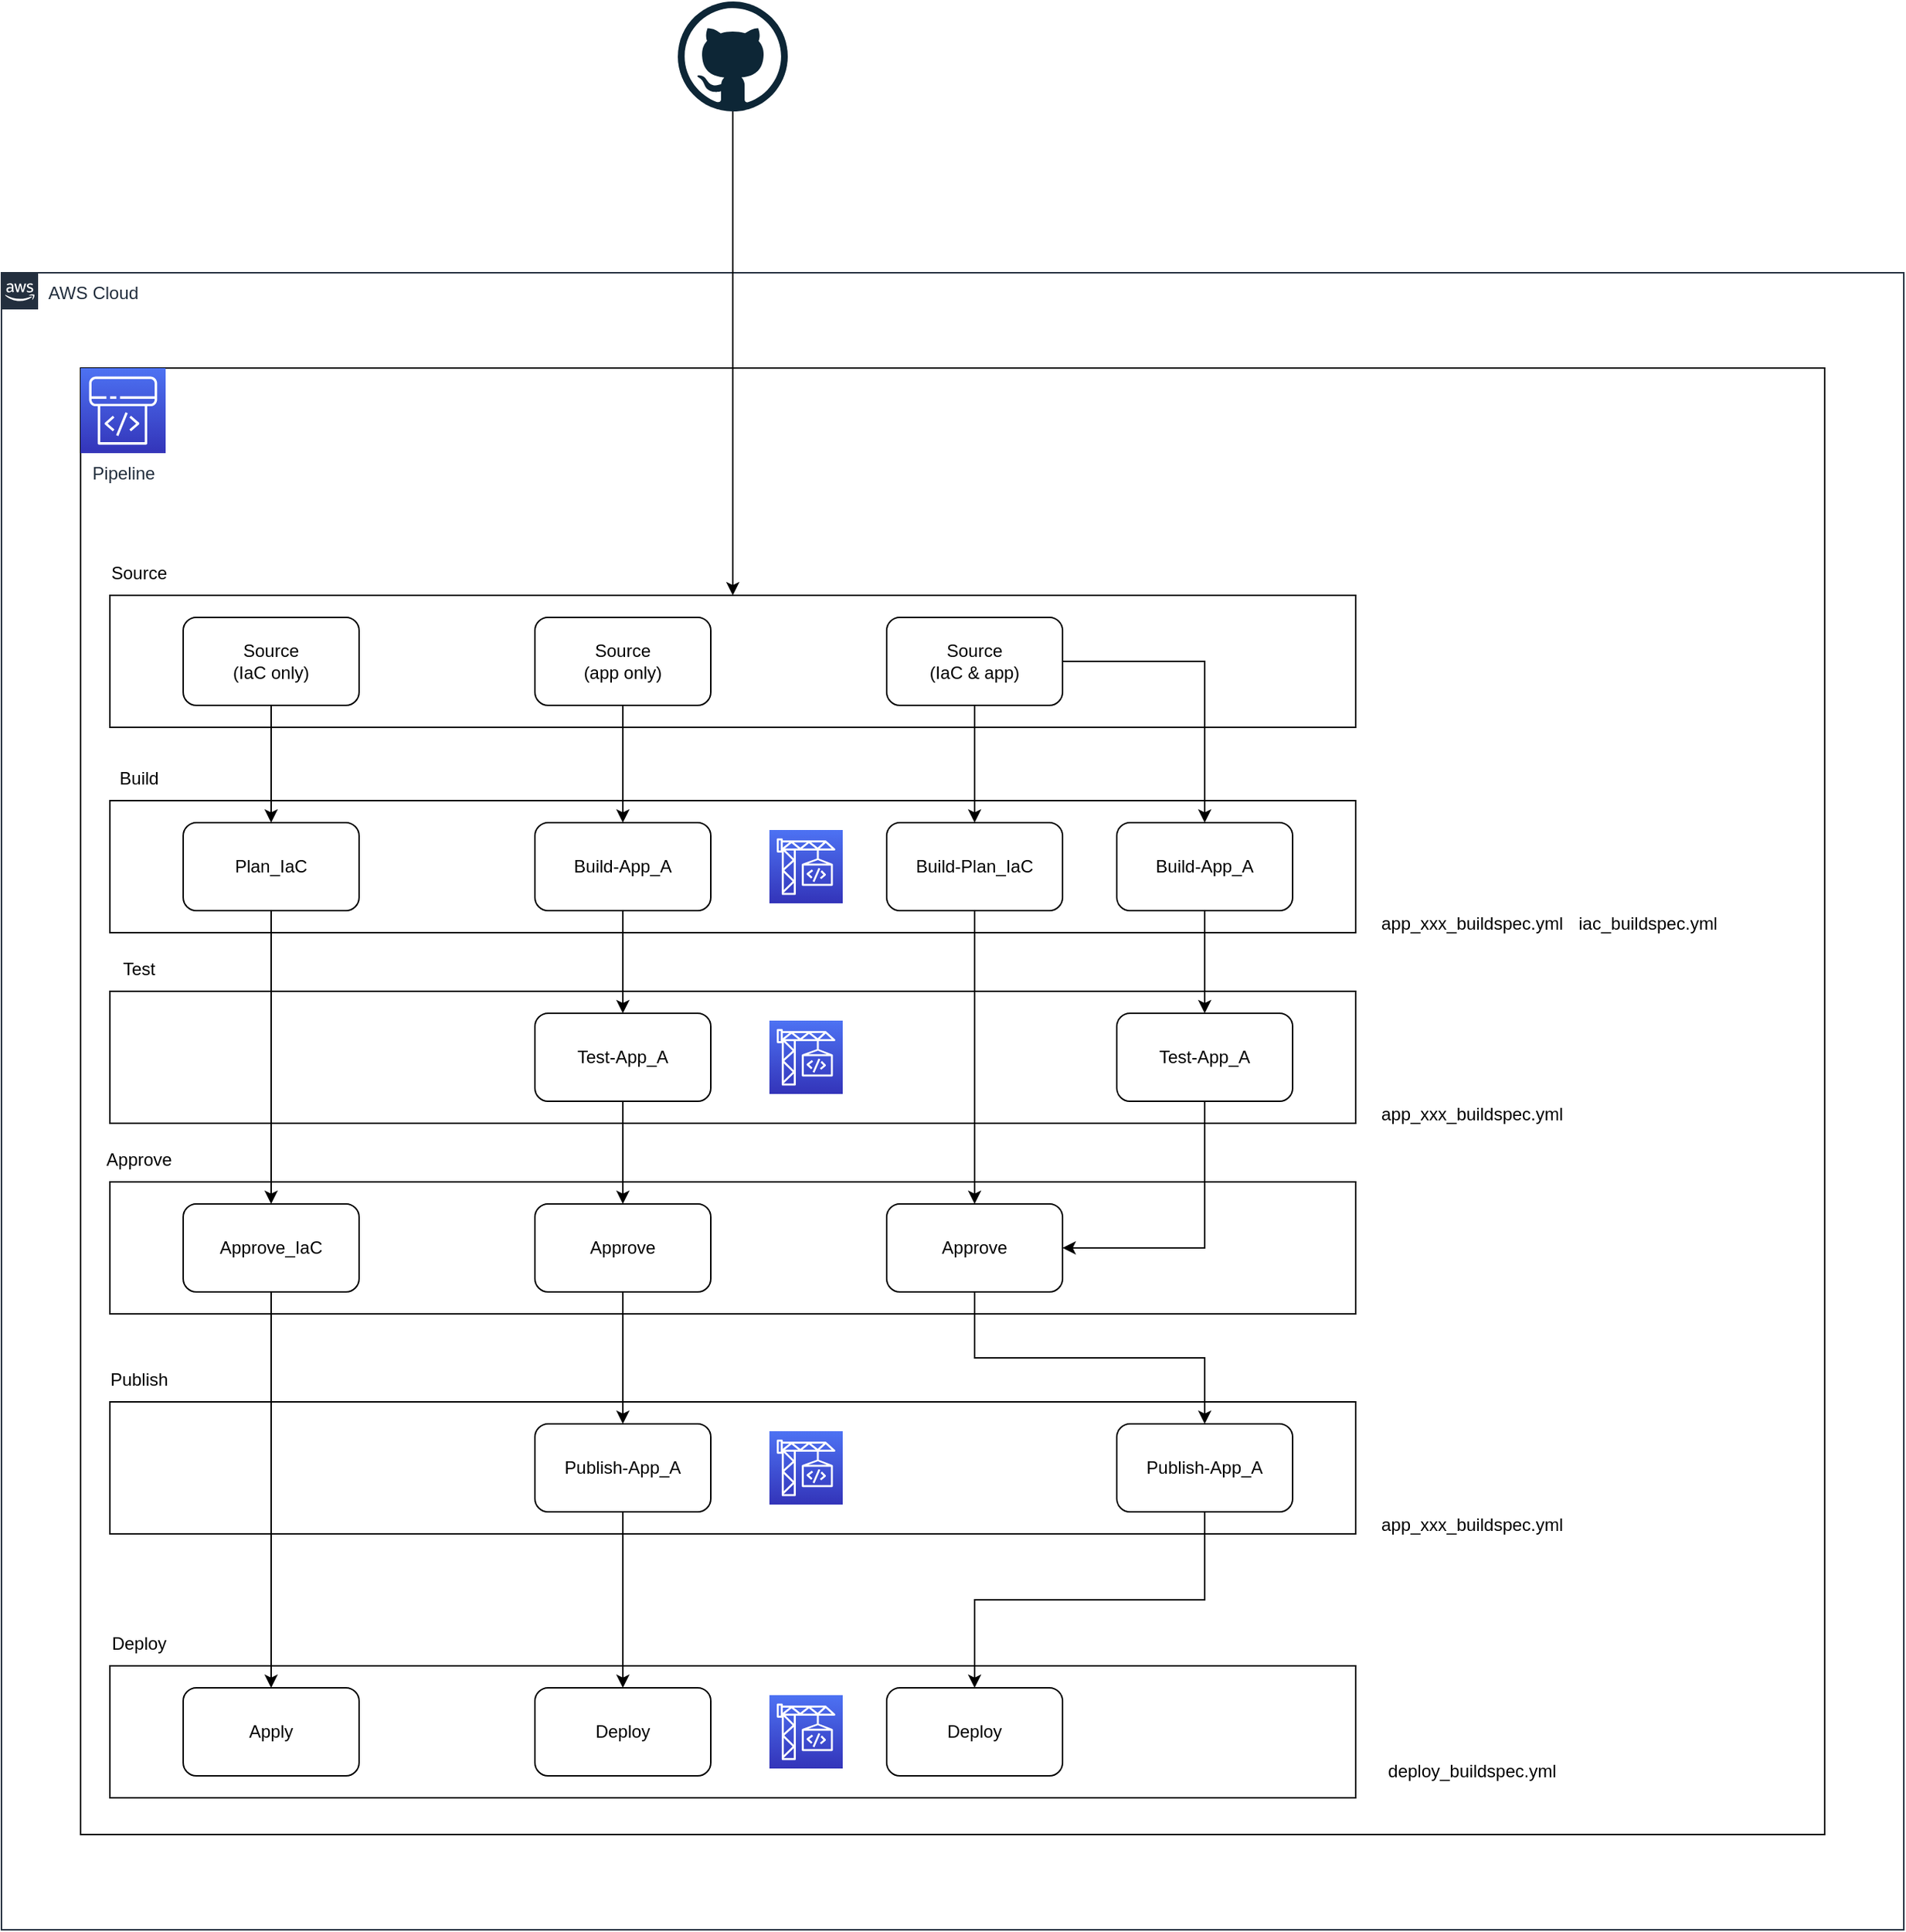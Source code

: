 <mxfile version="15.2.9" type="device"><diagram id="YN-yNRwpOjClVf3Y9HRf" name="Page-1"><mxGraphModel dx="1577" dy="1971" grid="1" gridSize="10" guides="1" tooltips="1" connect="1" arrows="1" fold="1" page="1" pageScale="1" pageWidth="827" pageHeight="1169" math="0" shadow="0"><root><mxCell id="0"/><mxCell id="1" parent="0"/><mxCell id="qMvtm7Gb8aIoG8KeGs15-87" value="AWS Cloud" style="points=[[0,0],[0.25,0],[0.5,0],[0.75,0],[1,0],[1,0.25],[1,0.5],[1,0.75],[1,1],[0.75,1],[0.5,1],[0.25,1],[0,1],[0,0.75],[0,0.5],[0,0.25]];outlineConnect=0;gradientColor=none;html=1;whiteSpace=wrap;fontSize=12;fontStyle=0;shape=mxgraph.aws4.group;grIcon=mxgraph.aws4.group_aws_cloud_alt;strokeColor=#232F3E;fillColor=none;verticalAlign=top;align=left;spacingLeft=30;fontColor=#232F3E;dashed=0;" parent="1" vertex="1"><mxGeometry x="66" y="-155" width="1298" height="1130" as="geometry"/></mxCell><mxCell id="qMvtm7Gb8aIoG8KeGs15-86" value="" style="rounded=0;whiteSpace=wrap;html=1;fillColor=none;" parent="1" vertex="1"><mxGeometry x="120" y="-90" width="1190" height="1000" as="geometry"/></mxCell><mxCell id="qMvtm7Gb8aIoG8KeGs15-67" value="" style="rounded=0;whiteSpace=wrap;html=1;fillColor=none;" parent="1" vertex="1"><mxGeometry x="140" y="615" width="850" height="90" as="geometry"/></mxCell><mxCell id="qMvtm7Gb8aIoG8KeGs15-38" value="" style="rounded=0;whiteSpace=wrap;html=1;fillColor=none;" parent="1" vertex="1"><mxGeometry x="140" y="205" width="850" height="90" as="geometry"/></mxCell><mxCell id="qMvtm7Gb8aIoG8KeGs15-41" value="" style="rounded=0;whiteSpace=wrap;html=1;fillColor=none;" parent="1" vertex="1"><mxGeometry x="140" y="335" width="850" height="90" as="geometry"/></mxCell><mxCell id="qMvtm7Gb8aIoG8KeGs15-44" value="" style="rounded=0;whiteSpace=wrap;html=1;fillColor=none;" parent="1" vertex="1"><mxGeometry x="140" y="465" width="850" height="90" as="geometry"/></mxCell><mxCell id="qMvtm7Gb8aIoG8KeGs15-46" value="" style="rounded=0;whiteSpace=wrap;html=1;fillColor=none;" parent="1" vertex="1"><mxGeometry x="140" y="795" width="850" height="90" as="geometry"/></mxCell><mxCell id="qMvtm7Gb8aIoG8KeGs15-4" value="" style="edgeStyle=orthogonalEdgeStyle;rounded=0;orthogonalLoop=1;jettySize=auto;html=1;" parent="1" source="qMvtm7Gb8aIoG8KeGs15-1" target="qMvtm7Gb8aIoG8KeGs15-3" edge="1"><mxGeometry relative="1" as="geometry"/></mxCell><mxCell id="qMvtm7Gb8aIoG8KeGs15-1" value="&lt;div&gt;Source&lt;/div&gt;&lt;div&gt;(IaC only)&lt;br&gt;&lt;/div&gt;" style="rounded=1;whiteSpace=wrap;html=1;" parent="1" vertex="1"><mxGeometry x="190" y="80" width="120" height="60" as="geometry"/></mxCell><mxCell id="qMvtm7Gb8aIoG8KeGs15-6" value="" style="edgeStyle=orthogonalEdgeStyle;rounded=0;orthogonalLoop=1;jettySize=auto;html=1;" parent="1" source="qMvtm7Gb8aIoG8KeGs15-3" target="qMvtm7Gb8aIoG8KeGs15-5" edge="1"><mxGeometry relative="1" as="geometry"/></mxCell><mxCell id="qMvtm7Gb8aIoG8KeGs15-3" value="Plan_IaC" style="rounded=1;whiteSpace=wrap;html=1;" parent="1" vertex="1"><mxGeometry x="190" y="220" width="120" height="60" as="geometry"/></mxCell><mxCell id="qMvtm7Gb8aIoG8KeGs15-8" value="" style="edgeStyle=orthogonalEdgeStyle;rounded=0;orthogonalLoop=1;jettySize=auto;html=1;" parent="1" source="qMvtm7Gb8aIoG8KeGs15-5" target="qMvtm7Gb8aIoG8KeGs15-7" edge="1"><mxGeometry relative="1" as="geometry"/></mxCell><mxCell id="qMvtm7Gb8aIoG8KeGs15-5" value="Approve_IaC" style="rounded=1;whiteSpace=wrap;html=1;" parent="1" vertex="1"><mxGeometry x="190" y="480" width="120" height="60" as="geometry"/></mxCell><mxCell id="qMvtm7Gb8aIoG8KeGs15-7" value="Apply" style="rounded=1;whiteSpace=wrap;html=1;" parent="1" vertex="1"><mxGeometry x="190" y="810" width="120" height="60" as="geometry"/></mxCell><mxCell id="qMvtm7Gb8aIoG8KeGs15-10" value="" style="edgeStyle=orthogonalEdgeStyle;rounded=0;orthogonalLoop=1;jettySize=auto;html=1;" parent="1" source="qMvtm7Gb8aIoG8KeGs15-11" target="qMvtm7Gb8aIoG8KeGs15-13" edge="1"><mxGeometry relative="1" as="geometry"/></mxCell><mxCell id="qMvtm7Gb8aIoG8KeGs15-11" value="&lt;div&gt;Source&lt;/div&gt;&lt;div&gt;(app only)&lt;br&gt;&lt;/div&gt;" style="rounded=1;whiteSpace=wrap;html=1;" parent="1" vertex="1"><mxGeometry x="430" y="80" width="120" height="60" as="geometry"/></mxCell><mxCell id="qMvtm7Gb8aIoG8KeGs15-18" value="" style="edgeStyle=orthogonalEdgeStyle;rounded=0;orthogonalLoop=1;jettySize=auto;html=1;" parent="1" source="qMvtm7Gb8aIoG8KeGs15-13" target="qMvtm7Gb8aIoG8KeGs15-17" edge="1"><mxGeometry relative="1" as="geometry"/></mxCell><mxCell id="qMvtm7Gb8aIoG8KeGs15-13" value="Build-App_A" style="rounded=1;whiteSpace=wrap;html=1;" parent="1" vertex="1"><mxGeometry x="430" y="220" width="120" height="60" as="geometry"/></mxCell><mxCell id="qMvtm7Gb8aIoG8KeGs15-60" value="" style="edgeStyle=orthogonalEdgeStyle;rounded=0;orthogonalLoop=1;jettySize=auto;html=1;" parent="1" source="qMvtm7Gb8aIoG8KeGs15-15" target="qMvtm7Gb8aIoG8KeGs15-59" edge="1"><mxGeometry relative="1" as="geometry"/></mxCell><mxCell id="qMvtm7Gb8aIoG8KeGs15-15" value="Approve" style="rounded=1;whiteSpace=wrap;html=1;" parent="1" vertex="1"><mxGeometry x="430" y="480" width="120" height="60" as="geometry"/></mxCell><mxCell id="qMvtm7Gb8aIoG8KeGs15-16" value="Deploy" style="rounded=1;whiteSpace=wrap;html=1;" parent="1" vertex="1"><mxGeometry x="430" y="810" width="120" height="60" as="geometry"/></mxCell><mxCell id="qMvtm7Gb8aIoG8KeGs15-19" value="" style="edgeStyle=orthogonalEdgeStyle;rounded=0;orthogonalLoop=1;jettySize=auto;html=1;" parent="1" source="qMvtm7Gb8aIoG8KeGs15-17" target="qMvtm7Gb8aIoG8KeGs15-15" edge="1"><mxGeometry relative="1" as="geometry"/></mxCell><mxCell id="qMvtm7Gb8aIoG8KeGs15-17" value="Test-App_A" style="rounded=1;whiteSpace=wrap;html=1;" parent="1" vertex="1"><mxGeometry x="430" y="350" width="120" height="60" as="geometry"/></mxCell><mxCell id="qMvtm7Gb8aIoG8KeGs15-51" style="edgeStyle=orthogonalEdgeStyle;rounded=0;orthogonalLoop=1;jettySize=auto;html=1;exitX=1;exitY=0.5;exitDx=0;exitDy=0;" parent="1" source="qMvtm7Gb8aIoG8KeGs15-21" target="qMvtm7Gb8aIoG8KeGs15-29" edge="1"><mxGeometry relative="1" as="geometry"/></mxCell><mxCell id="qMvtm7Gb8aIoG8KeGs15-53" style="edgeStyle=orthogonalEdgeStyle;rounded=0;orthogonalLoop=1;jettySize=auto;html=1;" parent="1" source="qMvtm7Gb8aIoG8KeGs15-21" target="qMvtm7Gb8aIoG8KeGs15-23" edge="1"><mxGeometry relative="1" as="geometry"/></mxCell><mxCell id="qMvtm7Gb8aIoG8KeGs15-21" value="&lt;div&gt;Source&lt;/div&gt;&lt;div&gt;(IaC &amp;amp; app)&lt;br&gt;&lt;/div&gt;" style="rounded=1;whiteSpace=wrap;html=1;" parent="1" vertex="1"><mxGeometry x="670" y="80" width="120" height="60" as="geometry"/></mxCell><mxCell id="qMvtm7Gb8aIoG8KeGs15-37" style="edgeStyle=orthogonalEdgeStyle;rounded=0;orthogonalLoop=1;jettySize=auto;html=1;exitX=0.5;exitY=1;exitDx=0;exitDy=0;entryX=0.5;entryY=0;entryDx=0;entryDy=0;" parent="1" source="qMvtm7Gb8aIoG8KeGs15-23" target="qMvtm7Gb8aIoG8KeGs15-25" edge="1"><mxGeometry relative="1" as="geometry"/></mxCell><mxCell id="qMvtm7Gb8aIoG8KeGs15-23" value="Build-Plan_IaC" style="rounded=1;whiteSpace=wrap;html=1;" parent="1" vertex="1"><mxGeometry x="670" y="220" width="120" height="60" as="geometry"/></mxCell><mxCell id="qMvtm7Gb8aIoG8KeGs15-65" style="edgeStyle=orthogonalEdgeStyle;rounded=0;orthogonalLoop=1;jettySize=auto;html=1;exitX=0.5;exitY=1;exitDx=0;exitDy=0;" parent="1" source="qMvtm7Gb8aIoG8KeGs15-25" target="qMvtm7Gb8aIoG8KeGs15-64" edge="1"><mxGeometry relative="1" as="geometry"/></mxCell><mxCell id="qMvtm7Gb8aIoG8KeGs15-25" value="Approve" style="rounded=1;whiteSpace=wrap;html=1;" parent="1" vertex="1"><mxGeometry x="670" y="480" width="120" height="60" as="geometry"/></mxCell><mxCell id="qMvtm7Gb8aIoG8KeGs15-26" value="Deploy" style="rounded=1;whiteSpace=wrap;html=1;" parent="1" vertex="1"><mxGeometry x="670" y="810" width="120" height="60" as="geometry"/></mxCell><mxCell id="qMvtm7Gb8aIoG8KeGs15-32" value="" style="edgeStyle=orthogonalEdgeStyle;rounded=0;orthogonalLoop=1;jettySize=auto;html=1;" parent="1" source="qMvtm7Gb8aIoG8KeGs15-29" target="qMvtm7Gb8aIoG8KeGs15-31" edge="1"><mxGeometry relative="1" as="geometry"/></mxCell><mxCell id="qMvtm7Gb8aIoG8KeGs15-29" value="Build-App_A" style="rounded=1;whiteSpace=wrap;html=1;" parent="1" vertex="1"><mxGeometry x="827" y="220" width="120" height="60" as="geometry"/></mxCell><mxCell id="qMvtm7Gb8aIoG8KeGs15-34" style="edgeStyle=orthogonalEdgeStyle;rounded=0;orthogonalLoop=1;jettySize=auto;html=1;exitX=0.5;exitY=1;exitDx=0;exitDy=0;entryX=1;entryY=0.5;entryDx=0;entryDy=0;" parent="1" source="qMvtm7Gb8aIoG8KeGs15-31" target="qMvtm7Gb8aIoG8KeGs15-25" edge="1"><mxGeometry relative="1" as="geometry"/></mxCell><mxCell id="qMvtm7Gb8aIoG8KeGs15-31" value="Test-App_A" style="rounded=1;whiteSpace=wrap;html=1;" parent="1" vertex="1"><mxGeometry x="827" y="350" width="120" height="60" as="geometry"/></mxCell><mxCell id="qMvtm7Gb8aIoG8KeGs15-42" value="Build" style="text;html=1;strokeColor=none;fillColor=none;align=center;verticalAlign=middle;whiteSpace=wrap;rounded=0;" parent="1" vertex="1"><mxGeometry x="140" y="180" width="40" height="20" as="geometry"/></mxCell><mxCell id="qMvtm7Gb8aIoG8KeGs15-43" value="Test" style="text;html=1;strokeColor=none;fillColor=none;align=center;verticalAlign=middle;whiteSpace=wrap;rounded=0;" parent="1" vertex="1"><mxGeometry x="140" y="310" width="40" height="20" as="geometry"/></mxCell><mxCell id="qMvtm7Gb8aIoG8KeGs15-45" value="Approve" style="text;html=1;strokeColor=none;fillColor=none;align=center;verticalAlign=middle;whiteSpace=wrap;rounded=0;" parent="1" vertex="1"><mxGeometry x="140" y="440" width="40" height="20" as="geometry"/></mxCell><mxCell id="qMvtm7Gb8aIoG8KeGs15-47" value="Deploy" style="text;html=1;strokeColor=none;fillColor=none;align=center;verticalAlign=middle;whiteSpace=wrap;rounded=0;" parent="1" vertex="1"><mxGeometry x="140" y="770" width="40" height="20" as="geometry"/></mxCell><mxCell id="qMvtm7Gb8aIoG8KeGs15-57" value="" style="rounded=0;whiteSpace=wrap;html=1;fillColor=none;" parent="1" vertex="1"><mxGeometry x="140" y="65" width="850" height="90" as="geometry"/></mxCell><mxCell id="qMvtm7Gb8aIoG8KeGs15-58" value="Source" style="text;html=1;strokeColor=none;fillColor=none;align=center;verticalAlign=middle;whiteSpace=wrap;rounded=0;" parent="1" vertex="1"><mxGeometry x="140" y="40" width="40" height="20" as="geometry"/></mxCell><mxCell id="qMvtm7Gb8aIoG8KeGs15-63" style="edgeStyle=orthogonalEdgeStyle;rounded=0;orthogonalLoop=1;jettySize=auto;html=1;exitX=0.5;exitY=1;exitDx=0;exitDy=0;" parent="1" source="qMvtm7Gb8aIoG8KeGs15-59" target="qMvtm7Gb8aIoG8KeGs15-16" edge="1"><mxGeometry relative="1" as="geometry"/></mxCell><mxCell id="qMvtm7Gb8aIoG8KeGs15-59" value="Publish-App_A" style="rounded=1;whiteSpace=wrap;html=1;" parent="1" vertex="1"><mxGeometry x="430" y="630" width="120" height="60" as="geometry"/></mxCell><mxCell id="qMvtm7Gb8aIoG8KeGs15-66" style="edgeStyle=orthogonalEdgeStyle;rounded=0;orthogonalLoop=1;jettySize=auto;html=1;exitX=0.5;exitY=1;exitDx=0;exitDy=0;entryX=0.5;entryY=0;entryDx=0;entryDy=0;" parent="1" source="qMvtm7Gb8aIoG8KeGs15-64" target="qMvtm7Gb8aIoG8KeGs15-26" edge="1"><mxGeometry relative="1" as="geometry"/></mxCell><mxCell id="qMvtm7Gb8aIoG8KeGs15-64" value="Publish-App_A" style="rounded=1;whiteSpace=wrap;html=1;" parent="1" vertex="1"><mxGeometry x="827" y="630" width="120" height="60" as="geometry"/></mxCell><mxCell id="qMvtm7Gb8aIoG8KeGs15-68" value="Publish" style="text;html=1;strokeColor=none;fillColor=none;align=center;verticalAlign=middle;whiteSpace=wrap;rounded=0;" parent="1" vertex="1"><mxGeometry x="140" y="590" width="40" height="20" as="geometry"/></mxCell><mxCell id="qMvtm7Gb8aIoG8KeGs15-69" value="" style="sketch=0;points=[[0,0,0],[0.25,0,0],[0.5,0,0],[0.75,0,0],[1,0,0],[0,1,0],[0.25,1,0],[0.5,1,0],[0.75,1,0],[1,1,0],[0,0.25,0],[0,0.5,0],[0,0.75,0],[1,0.25,0],[1,0.5,0],[1,0.75,0]];outlineConnect=0;fontColor=#232F3E;gradientColor=#4D72F3;gradientDirection=north;fillColor=#3334B9;strokeColor=#ffffff;dashed=0;verticalLabelPosition=bottom;verticalAlign=top;align=center;html=1;fontSize=12;fontStyle=0;aspect=fixed;shape=mxgraph.aws4.resourceIcon;resIcon=mxgraph.aws4.codebuild;" parent="1" vertex="1"><mxGeometry x="590" y="225" width="50" height="50" as="geometry"/></mxCell><mxCell id="qMvtm7Gb8aIoG8KeGs15-70" value="" style="sketch=0;points=[[0,0,0],[0.25,0,0],[0.5,0,0],[0.75,0,0],[1,0,0],[0,1,0],[0.25,1,0],[0.5,1,0],[0.75,1,0],[1,1,0],[0,0.25,0],[0,0.5,0],[0,0.75,0],[1,0.25,0],[1,0.5,0],[1,0.75,0]];outlineConnect=0;fontColor=#232F3E;gradientColor=#4D72F3;gradientDirection=north;fillColor=#3334B9;strokeColor=#ffffff;dashed=0;verticalLabelPosition=bottom;verticalAlign=top;align=center;html=1;fontSize=12;fontStyle=0;aspect=fixed;shape=mxgraph.aws4.resourceIcon;resIcon=mxgraph.aws4.codebuild;" parent="1" vertex="1"><mxGeometry x="590" y="355" width="50" height="50" as="geometry"/></mxCell><mxCell id="qMvtm7Gb8aIoG8KeGs15-72" value="" style="sketch=0;points=[[0,0,0],[0.25,0,0],[0.5,0,0],[0.75,0,0],[1,0,0],[0,1,0],[0.25,1,0],[0.5,1,0],[0.75,1,0],[1,1,0],[0,0.25,0],[0,0.5,0],[0,0.75,0],[1,0.25,0],[1,0.5,0],[1,0.75,0]];outlineConnect=0;fontColor=#232F3E;gradientColor=#4D72F3;gradientDirection=north;fillColor=#3334B9;strokeColor=#ffffff;dashed=0;verticalLabelPosition=bottom;verticalAlign=top;align=center;html=1;fontSize=12;fontStyle=0;aspect=fixed;shape=mxgraph.aws4.resourceIcon;resIcon=mxgraph.aws4.codebuild;" parent="1" vertex="1"><mxGeometry x="590" y="635" width="50" height="50" as="geometry"/></mxCell><mxCell id="qMvtm7Gb8aIoG8KeGs15-73" value="" style="sketch=0;points=[[0,0,0],[0.25,0,0],[0.5,0,0],[0.75,0,0],[1,0,0],[0,1,0],[0.25,1,0],[0.5,1,0],[0.75,1,0],[1,1,0],[0,0.25,0],[0,0.5,0],[0,0.75,0],[1,0.25,0],[1,0.5,0],[1,0.75,0]];outlineConnect=0;fontColor=#232F3E;gradientColor=#4D72F3;gradientDirection=north;fillColor=#3334B9;strokeColor=#ffffff;dashed=0;verticalLabelPosition=bottom;verticalAlign=top;align=center;html=1;fontSize=12;fontStyle=0;aspect=fixed;shape=mxgraph.aws4.resourceIcon;resIcon=mxgraph.aws4.codebuild;" parent="1" vertex="1"><mxGeometry x="590" y="815" width="50" height="50" as="geometry"/></mxCell><mxCell id="qMvtm7Gb8aIoG8KeGs15-76" style="edgeStyle=orthogonalEdgeStyle;rounded=0;orthogonalLoop=1;jettySize=auto;html=1;entryX=0.5;entryY=0;entryDx=0;entryDy=0;" parent="1" source="qMvtm7Gb8aIoG8KeGs15-75" target="qMvtm7Gb8aIoG8KeGs15-57" edge="1"><mxGeometry relative="1" as="geometry"/></mxCell><mxCell id="qMvtm7Gb8aIoG8KeGs15-75" value="" style="dashed=0;outlineConnect=0;html=1;align=center;labelPosition=center;verticalLabelPosition=bottom;verticalAlign=top;shape=mxgraph.weblogos.github;fillColor=none;" parent="1" vertex="1"><mxGeometry x="527.5" y="-340" width="75" height="75" as="geometry"/></mxCell><mxCell id="qMvtm7Gb8aIoG8KeGs15-79" value="app_xxx_buildspec.yml" style="shape=image;html=1;verticalAlign=top;verticalLabelPosition=bottom;labelBackgroundColor=#ffffff;imageAspect=0;aspect=fixed;image=https://cdn1.iconfinder.com/data/icons/hawcons/32/698694-icon-103-document-file-yml-128.png;fillColor=none;" parent="1" vertex="1"><mxGeometry x="1040" y="347" width="58" height="58" as="geometry"/></mxCell><mxCell id="qMvtm7Gb8aIoG8KeGs15-80" value="app_xxx_buildspec.yml" style="shape=image;html=1;verticalAlign=top;verticalLabelPosition=bottom;labelBackgroundColor=#ffffff;imageAspect=0;aspect=fixed;image=https://cdn1.iconfinder.com/data/icons/hawcons/32/698694-icon-103-document-file-yml-128.png;fillColor=none;" parent="1" vertex="1"><mxGeometry x="1040" y="217" width="58" height="58" as="geometry"/></mxCell><mxCell id="qMvtm7Gb8aIoG8KeGs15-81" value="iac_buildspec.yml" style="shape=image;html=1;verticalAlign=top;verticalLabelPosition=bottom;labelBackgroundColor=#ffffff;imageAspect=0;aspect=fixed;image=https://cdn1.iconfinder.com/data/icons/hawcons/32/698694-icon-103-document-file-yml-128.png;fillColor=none;" parent="1" vertex="1"><mxGeometry x="1160" y="217" width="58" height="58" as="geometry"/></mxCell><mxCell id="qMvtm7Gb8aIoG8KeGs15-83" value="deploy_buildspec.yml" style="shape=image;html=1;verticalAlign=top;verticalLabelPosition=bottom;labelBackgroundColor=#ffffff;imageAspect=0;aspect=fixed;image=https://cdn1.iconfinder.com/data/icons/hawcons/32/698694-icon-103-document-file-yml-128.png;fillColor=none;" parent="1" vertex="1"><mxGeometry x="1040" y="795" width="58" height="58" as="geometry"/></mxCell><mxCell id="qMvtm7Gb8aIoG8KeGs15-84" value="app_xxx_buildspec.yml" style="shape=image;html=1;verticalAlign=top;verticalLabelPosition=bottom;labelBackgroundColor=#ffffff;imageAspect=0;aspect=fixed;image=https://cdn1.iconfinder.com/data/icons/hawcons/32/698694-icon-103-document-file-yml-128.png;fillColor=none;" parent="1" vertex="1"><mxGeometry x="1040" y="627" width="58" height="58" as="geometry"/></mxCell><mxCell id="qMvtm7Gb8aIoG8KeGs15-85" value="Pipeline" style="sketch=0;points=[[0,0,0],[0.25,0,0],[0.5,0,0],[0.75,0,0],[1,0,0],[0,1,0],[0.25,1,0],[0.5,1,0],[0.75,1,0],[1,1,0],[0,0.25,0],[0,0.5,0],[0,0.75,0],[1,0.25,0],[1,0.5,0],[1,0.75,0]];outlineConnect=0;fontColor=#232F3E;gradientColor=#4D72F3;gradientDirection=north;fillColor=#3334B9;strokeColor=#ffffff;dashed=0;verticalLabelPosition=bottom;verticalAlign=top;align=center;html=1;fontSize=12;fontStyle=0;aspect=fixed;shape=mxgraph.aws4.resourceIcon;resIcon=mxgraph.aws4.codepipeline;" parent="1" vertex="1"><mxGeometry x="120" y="-90" width="58" height="58" as="geometry"/></mxCell></root></mxGraphModel></diagram></mxfile>